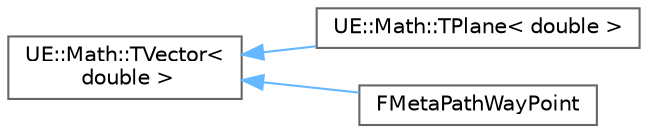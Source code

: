 digraph "Graphical Class Hierarchy"
{
 // INTERACTIVE_SVG=YES
 // LATEX_PDF_SIZE
  bgcolor="transparent";
  edge [fontname=Helvetica,fontsize=10,labelfontname=Helvetica,labelfontsize=10];
  node [fontname=Helvetica,fontsize=10,shape=box,height=0.2,width=0.4];
  rankdir="LR";
  Node0 [id="Node000000",label="UE::Math::TVector\<\l double \>",height=0.2,width=0.4,color="grey40", fillcolor="white", style="filled",URL="$de/d77/structUE_1_1Math_1_1TVector.html",tooltip=" "];
  Node0 -> Node1 [id="edge9408_Node000000_Node000001",dir="back",color="steelblue1",style="solid",tooltip=" "];
  Node1 [id="Node000001",label="UE::Math::TPlane\< double \>",height=0.2,width=0.4,color="grey40", fillcolor="white", style="filled",URL="$d4/d58/structUE_1_1Math_1_1TPlane.html",tooltip=" "];
  Node0 -> Node2 [id="edge9409_Node000000_Node000002",dir="back",color="steelblue1",style="solid",tooltip=" "];
  Node2 [id="Node000002",label="FMetaPathWayPoint",height=0.2,width=0.4,color="grey40", fillcolor="white", style="filled",URL="$d3/d23/structFMetaPathWayPoint.html",tooltip=" "];
}
